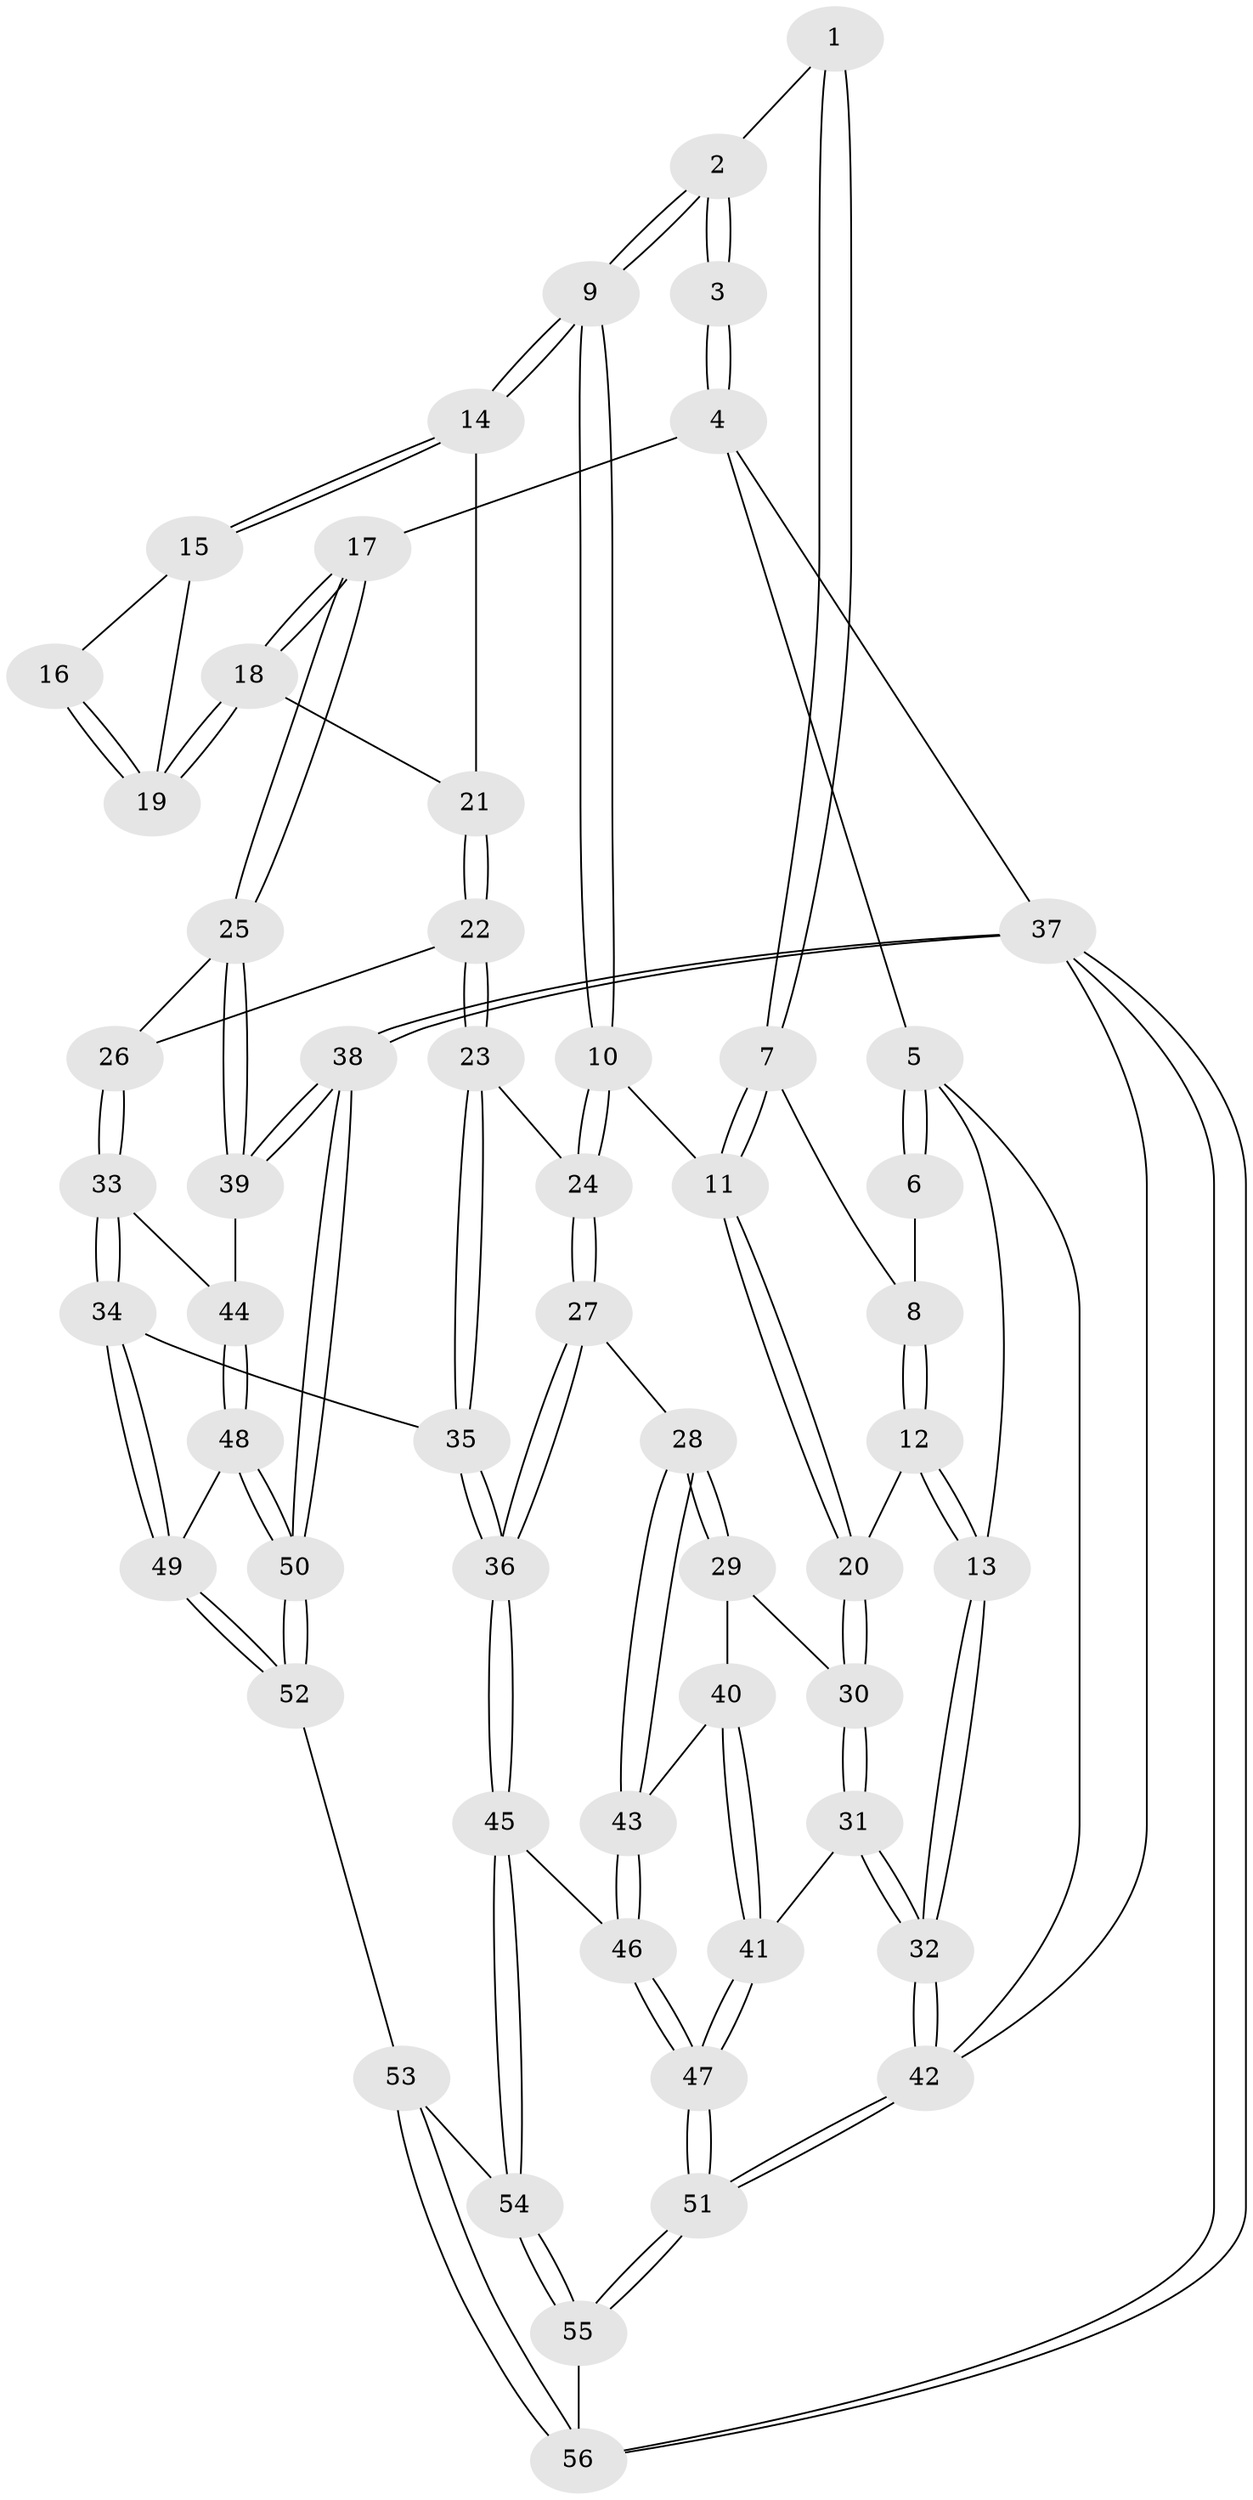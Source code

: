 // coarse degree distribution, {3: 0.39285714285714285, 4: 0.5357142857142857, 1: 0.03571428571428571, 6: 0.03571428571428571}
// Generated by graph-tools (version 1.1) at 2025/38/03/04/25 23:38:30]
// undirected, 56 vertices, 137 edges
graph export_dot {
  node [color=gray90,style=filled];
  1 [pos="+0.29011584852621347+0"];
  2 [pos="+0.35743085858821666+0"];
  3 [pos="+0.7321572635267043+0"];
  4 [pos="+1+0"];
  5 [pos="+0+0"];
  6 [pos="+0.18106482530642354+0"];
  7 [pos="+0.2965006737026238+0.11450182734331811"];
  8 [pos="+0.204635146671003+0.09576505655117339"];
  9 [pos="+0.4596179558970871+0.15559529651488335"];
  10 [pos="+0.4254891554043244+0.20932883950665826"];
  11 [pos="+0.3201207345373514+0.19880385720754948"];
  12 [pos="+0.13398367856625729+0.16532440039028148"];
  13 [pos="+0+0.0395817361872466"];
  14 [pos="+0.48423640332733964+0.14527730254514637"];
  15 [pos="+0.5584473867023599+0.07479392924294559"];
  16 [pos="+0.6544206426996709+0"];
  17 [pos="+1+0"];
  18 [pos="+0.6387169857391056+0.18397745259344092"];
  19 [pos="+0.6356563460213036+0.16684073274618366"];
  20 [pos="+0.24693800799720864+0.24216722936517524"];
  21 [pos="+0.6379372237329156+0.1858721167950633"];
  22 [pos="+0.6519244575435266+0.26754862821985254"];
  23 [pos="+0.5557348801570108+0.31063867026517894"];
  24 [pos="+0.4524118605548346+0.260661173581574"];
  25 [pos="+1+0.06491527819362794"];
  26 [pos="+0.7017946322210256+0.2852215068629226"];
  27 [pos="+0.3889968846253641+0.41274222963480517"];
  28 [pos="+0.3709398949049082+0.41864163548034494"];
  29 [pos="+0.25751493492454325+0.36344621079437456"];
  30 [pos="+0.23177519662287094+0.29196275152055545"];
  31 [pos="+0+0.4133127866196078"];
  32 [pos="+0+0.394570566982061"];
  33 [pos="+0.7320988213268125+0.4407306452561547"];
  34 [pos="+0.5846584564151213+0.5380829385353839"];
  35 [pos="+0.5810813438363888+0.5382606399585522"];
  36 [pos="+0.5787278445300706+0.5395777749683628"];
  37 [pos="+1+1"];
  38 [pos="+1+1"];
  39 [pos="+1+0.2790383549030695"];
  40 [pos="+0.2180237343239639+0.43292011760653426"];
  41 [pos="+0.12630165175075078+0.5364730899170795"];
  42 [pos="+0+1"];
  43 [pos="+0.33345543556559926+0.49581010050837737"];
  44 [pos="+0.8954259091383867+0.4597572026272463"];
  45 [pos="+0.5056728819710389+0.6386052072363888"];
  46 [pos="+0.30384366033034604+0.6092150338800899"];
  47 [pos="+0.2050315130625266+0.6480881976170019"];
  48 [pos="+0.8733517228467269+0.5774656384183874"];
  49 [pos="+0.7649244466967883+0.6630925091443803"];
  50 [pos="+1+0.8246072595221824"];
  51 [pos="+0.10477284699237525+1"];
  52 [pos="+0.7697088673984308+0.7646945683362638"];
  53 [pos="+0.6880396117914787+0.8510953615828973"];
  54 [pos="+0.519003064186919+0.7632281077366525"];
  55 [pos="+0.24155637688175982+1"];
  56 [pos="+0.7278401384795603+1"];
  1 -- 2;
  1 -- 7;
  1 -- 7;
  2 -- 3;
  2 -- 3;
  2 -- 9;
  2 -- 9;
  3 -- 4;
  3 -- 4;
  4 -- 5;
  4 -- 17;
  4 -- 37;
  5 -- 6;
  5 -- 6;
  5 -- 13;
  5 -- 42;
  6 -- 8;
  7 -- 8;
  7 -- 11;
  7 -- 11;
  8 -- 12;
  8 -- 12;
  9 -- 10;
  9 -- 10;
  9 -- 14;
  9 -- 14;
  10 -- 11;
  10 -- 24;
  10 -- 24;
  11 -- 20;
  11 -- 20;
  12 -- 13;
  12 -- 13;
  12 -- 20;
  13 -- 32;
  13 -- 32;
  14 -- 15;
  14 -- 15;
  14 -- 21;
  15 -- 16;
  15 -- 19;
  16 -- 19;
  16 -- 19;
  17 -- 18;
  17 -- 18;
  17 -- 25;
  17 -- 25;
  18 -- 19;
  18 -- 19;
  18 -- 21;
  20 -- 30;
  20 -- 30;
  21 -- 22;
  21 -- 22;
  22 -- 23;
  22 -- 23;
  22 -- 26;
  23 -- 24;
  23 -- 35;
  23 -- 35;
  24 -- 27;
  24 -- 27;
  25 -- 26;
  25 -- 39;
  25 -- 39;
  26 -- 33;
  26 -- 33;
  27 -- 28;
  27 -- 36;
  27 -- 36;
  28 -- 29;
  28 -- 29;
  28 -- 43;
  28 -- 43;
  29 -- 30;
  29 -- 40;
  30 -- 31;
  30 -- 31;
  31 -- 32;
  31 -- 32;
  31 -- 41;
  32 -- 42;
  32 -- 42;
  33 -- 34;
  33 -- 34;
  33 -- 44;
  34 -- 35;
  34 -- 49;
  34 -- 49;
  35 -- 36;
  35 -- 36;
  36 -- 45;
  36 -- 45;
  37 -- 38;
  37 -- 38;
  37 -- 56;
  37 -- 56;
  37 -- 42;
  38 -- 39;
  38 -- 39;
  38 -- 50;
  38 -- 50;
  39 -- 44;
  40 -- 41;
  40 -- 41;
  40 -- 43;
  41 -- 47;
  41 -- 47;
  42 -- 51;
  42 -- 51;
  43 -- 46;
  43 -- 46;
  44 -- 48;
  44 -- 48;
  45 -- 46;
  45 -- 54;
  45 -- 54;
  46 -- 47;
  46 -- 47;
  47 -- 51;
  47 -- 51;
  48 -- 49;
  48 -- 50;
  48 -- 50;
  49 -- 52;
  49 -- 52;
  50 -- 52;
  50 -- 52;
  51 -- 55;
  51 -- 55;
  52 -- 53;
  53 -- 54;
  53 -- 56;
  53 -- 56;
  54 -- 55;
  54 -- 55;
  55 -- 56;
}
